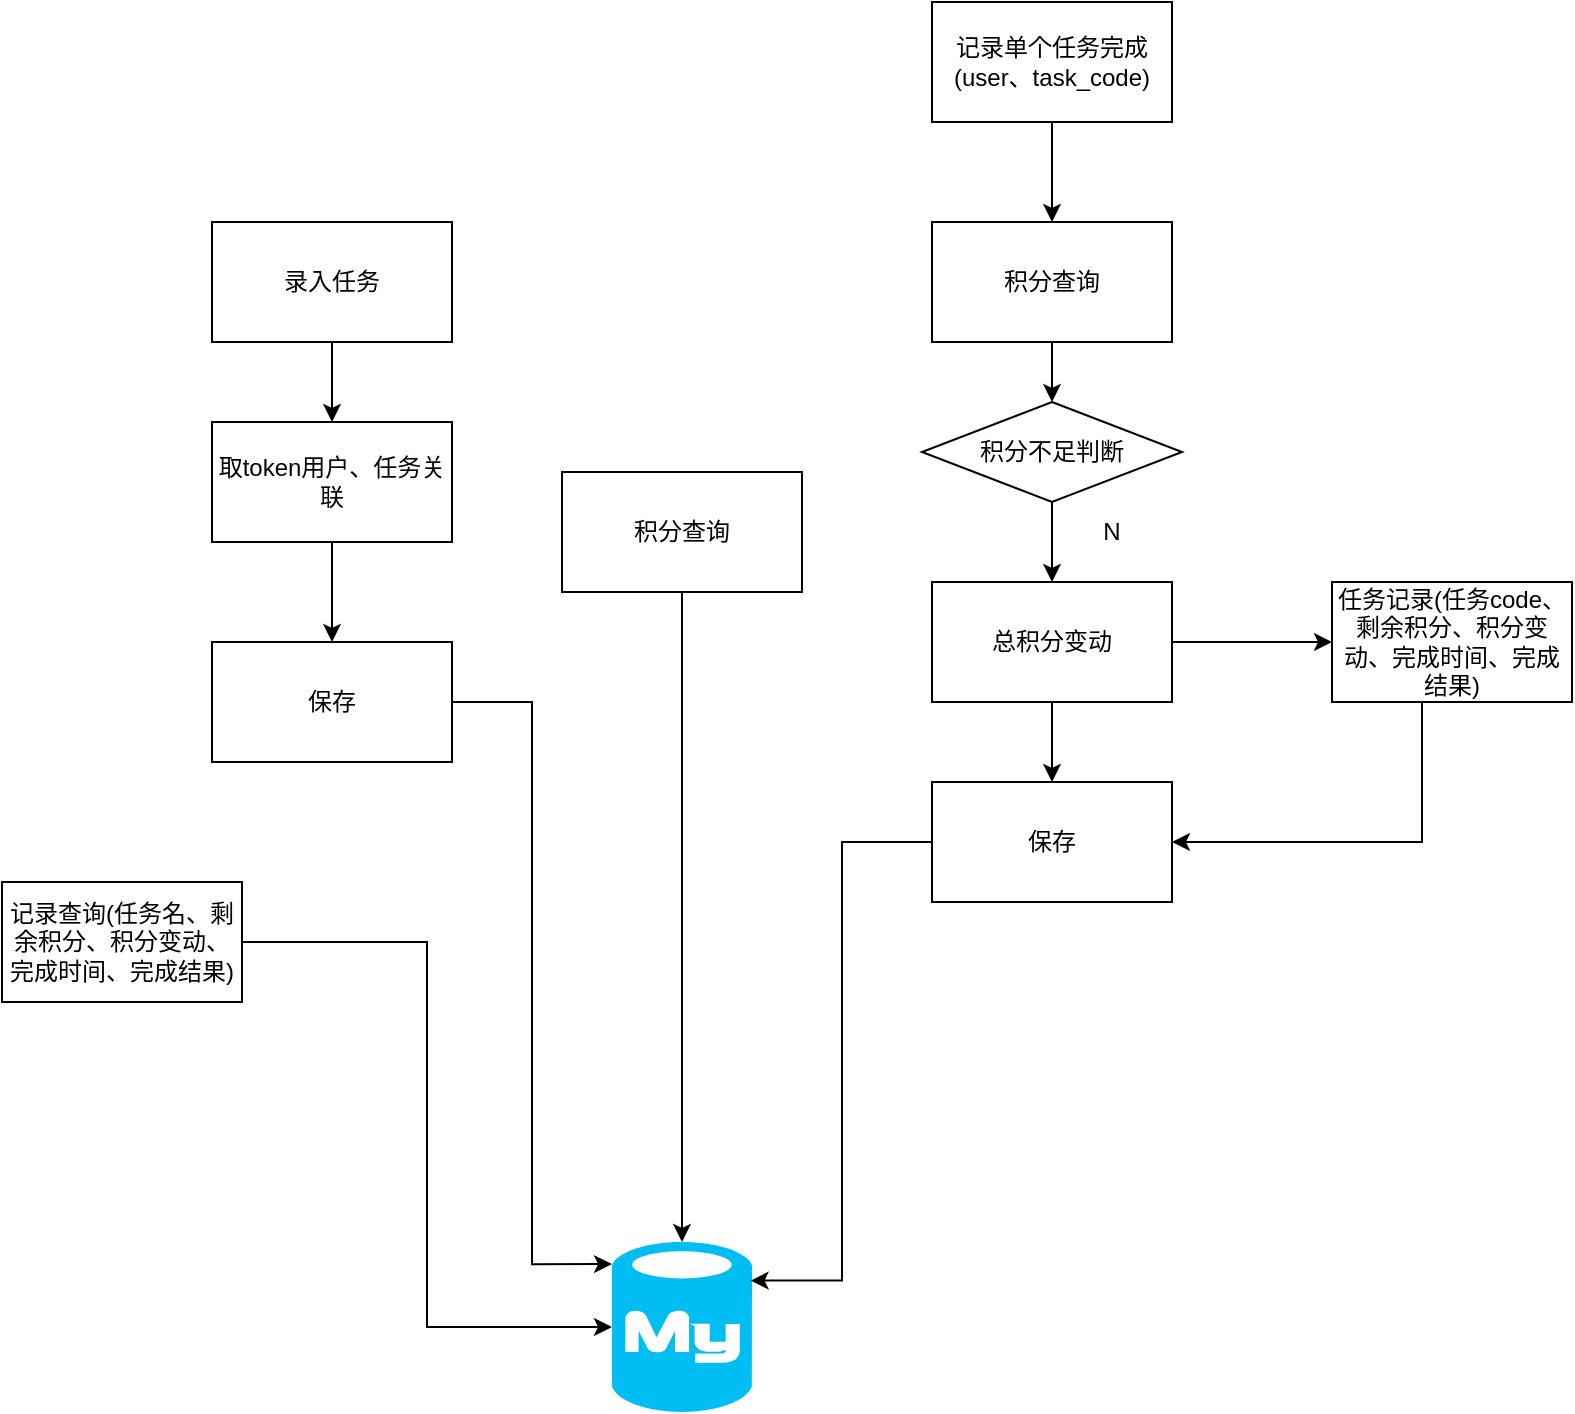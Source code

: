 <mxfile version="20.1.1" type="github">
  <diagram id="5q5c3lRfItl9dn9ke-sF" name="Page-1">
    <mxGraphModel dx="782" dy="436" grid="1" gridSize="10" guides="1" tooltips="1" connect="1" arrows="1" fold="1" page="1" pageScale="1" pageWidth="827" pageHeight="1169" math="0" shadow="0">
      <root>
        <mxCell id="0" />
        <mxCell id="1" parent="0" />
        <mxCell id="MqyLW4L-psCNU-2SYsgu-3" value="" style="edgeStyle=orthogonalEdgeStyle;rounded=0;orthogonalLoop=1;jettySize=auto;html=1;" edge="1" parent="1" source="MqyLW4L-psCNU-2SYsgu-1" target="MqyLW4L-psCNU-2SYsgu-2">
          <mxGeometry relative="1" as="geometry" />
        </mxCell>
        <mxCell id="MqyLW4L-psCNU-2SYsgu-1" value="录入任务" style="rounded=0;whiteSpace=wrap;html=1;" vertex="1" parent="1">
          <mxGeometry x="255" y="250" width="120" height="60" as="geometry" />
        </mxCell>
        <mxCell id="MqyLW4L-psCNU-2SYsgu-6" value="" style="edgeStyle=orthogonalEdgeStyle;rounded=0;orthogonalLoop=1;jettySize=auto;html=1;" edge="1" parent="1" source="MqyLW4L-psCNU-2SYsgu-2" target="MqyLW4L-psCNU-2SYsgu-5">
          <mxGeometry relative="1" as="geometry" />
        </mxCell>
        <mxCell id="MqyLW4L-psCNU-2SYsgu-2" value="取token用户、任务关联" style="rounded=0;whiteSpace=wrap;html=1;" vertex="1" parent="1">
          <mxGeometry x="255" y="350" width="120" height="60" as="geometry" />
        </mxCell>
        <mxCell id="MqyLW4L-psCNU-2SYsgu-4" value="" style="verticalLabelPosition=bottom;html=1;verticalAlign=top;align=center;strokeColor=none;fillColor=#00BEF2;shape=mxgraph.azure.mysql_database;" vertex="1" parent="1">
          <mxGeometry x="455" y="760" width="70" height="85" as="geometry" />
        </mxCell>
        <mxCell id="MqyLW4L-psCNU-2SYsgu-8" style="edgeStyle=orthogonalEdgeStyle;rounded=0;orthogonalLoop=1;jettySize=auto;html=1;entryX=0;entryY=0.13;entryDx=0;entryDy=0;entryPerimeter=0;" edge="1" parent="1" source="MqyLW4L-psCNU-2SYsgu-5" target="MqyLW4L-psCNU-2SYsgu-4">
          <mxGeometry relative="1" as="geometry">
            <mxPoint x="465" y="490" as="targetPoint" />
          </mxGeometry>
        </mxCell>
        <mxCell id="MqyLW4L-psCNU-2SYsgu-5" value="保存" style="rounded=0;whiteSpace=wrap;html=1;" vertex="1" parent="1">
          <mxGeometry x="255" y="460" width="120" height="60" as="geometry" />
        </mxCell>
        <mxCell id="MqyLW4L-psCNU-2SYsgu-26" style="edgeStyle=orthogonalEdgeStyle;rounded=0;orthogonalLoop=1;jettySize=auto;html=1;entryX=0.5;entryY=0;entryDx=0;entryDy=0;exitX=0.5;exitY=1;exitDx=0;exitDy=0;" edge="1" parent="1" source="MqyLW4L-psCNU-2SYsgu-9" target="MqyLW4L-psCNU-2SYsgu-15">
          <mxGeometry relative="1" as="geometry">
            <mxPoint x="675" y="210" as="sourcePoint" />
          </mxGeometry>
        </mxCell>
        <mxCell id="MqyLW4L-psCNU-2SYsgu-9" value="记录单个任务完成&lt;br&gt;(user、task_code)" style="rounded=0;whiteSpace=wrap;html=1;" vertex="1" parent="1">
          <mxGeometry x="615" y="140" width="120" height="60" as="geometry" />
        </mxCell>
        <mxCell id="MqyLW4L-psCNU-2SYsgu-13" value="" style="edgeStyle=orthogonalEdgeStyle;rounded=0;orthogonalLoop=1;jettySize=auto;html=1;" edge="1" parent="1" source="MqyLW4L-psCNU-2SYsgu-10" target="MqyLW4L-psCNU-2SYsgu-12">
          <mxGeometry relative="1" as="geometry" />
        </mxCell>
        <mxCell id="MqyLW4L-psCNU-2SYsgu-31" value="" style="edgeStyle=orthogonalEdgeStyle;rounded=0;orthogonalLoop=1;jettySize=auto;html=1;" edge="1" parent="1" source="MqyLW4L-psCNU-2SYsgu-10" target="MqyLW4L-psCNU-2SYsgu-30">
          <mxGeometry relative="1" as="geometry" />
        </mxCell>
        <mxCell id="MqyLW4L-psCNU-2SYsgu-10" value="总积分变动" style="rounded=0;whiteSpace=wrap;html=1;" vertex="1" parent="1">
          <mxGeometry x="615" y="430" width="120" height="60" as="geometry" />
        </mxCell>
        <mxCell id="MqyLW4L-psCNU-2SYsgu-14" style="edgeStyle=orthogonalEdgeStyle;rounded=0;orthogonalLoop=1;jettySize=auto;html=1;entryX=0.99;entryY=0.227;entryDx=0;entryDy=0;entryPerimeter=0;" edge="1" parent="1" source="MqyLW4L-psCNU-2SYsgu-12" target="MqyLW4L-psCNU-2SYsgu-4">
          <mxGeometry relative="1" as="geometry">
            <mxPoint x="545" y="490" as="targetPoint" />
          </mxGeometry>
        </mxCell>
        <mxCell id="MqyLW4L-psCNU-2SYsgu-12" value="保存" style="rounded=0;whiteSpace=wrap;html=1;" vertex="1" parent="1">
          <mxGeometry x="615" y="530" width="120" height="60" as="geometry" />
        </mxCell>
        <mxCell id="MqyLW4L-psCNU-2SYsgu-25" style="edgeStyle=orthogonalEdgeStyle;rounded=0;orthogonalLoop=1;jettySize=auto;html=1;entryX=0.5;entryY=0;entryDx=0;entryDy=0;" edge="1" parent="1" source="MqyLW4L-psCNU-2SYsgu-15" target="MqyLW4L-psCNU-2SYsgu-16">
          <mxGeometry relative="1" as="geometry" />
        </mxCell>
        <mxCell id="MqyLW4L-psCNU-2SYsgu-15" value="积分查询" style="rounded=0;whiteSpace=wrap;html=1;" vertex="1" parent="1">
          <mxGeometry x="615" y="250" width="120" height="60" as="geometry" />
        </mxCell>
        <mxCell id="MqyLW4L-psCNU-2SYsgu-18" value="" style="edgeStyle=orthogonalEdgeStyle;rounded=0;orthogonalLoop=1;jettySize=auto;html=1;" edge="1" parent="1" source="MqyLW4L-psCNU-2SYsgu-16" target="MqyLW4L-psCNU-2SYsgu-10">
          <mxGeometry relative="1" as="geometry" />
        </mxCell>
        <mxCell id="MqyLW4L-psCNU-2SYsgu-16" value="积分不足判断" style="rhombus;whiteSpace=wrap;html=1;rounded=0;" vertex="1" parent="1">
          <mxGeometry x="610" y="340" width="130" height="50" as="geometry" />
        </mxCell>
        <mxCell id="MqyLW4L-psCNU-2SYsgu-19" value="N" style="text;html=1;strokeColor=none;fillColor=none;align=center;verticalAlign=middle;whiteSpace=wrap;rounded=0;" vertex="1" parent="1">
          <mxGeometry x="685" y="400" width="40" height="10" as="geometry" />
        </mxCell>
        <mxCell id="MqyLW4L-psCNU-2SYsgu-28" style="edgeStyle=orthogonalEdgeStyle;rounded=0;orthogonalLoop=1;jettySize=auto;html=1;entryX=0.5;entryY=0;entryDx=0;entryDy=0;entryPerimeter=0;" edge="1" parent="1" source="MqyLW4L-psCNU-2SYsgu-27" target="MqyLW4L-psCNU-2SYsgu-4">
          <mxGeometry relative="1" as="geometry" />
        </mxCell>
        <mxCell id="MqyLW4L-psCNU-2SYsgu-27" value="积分查询" style="rounded=0;whiteSpace=wrap;html=1;" vertex="1" parent="1">
          <mxGeometry x="430" y="375" width="120" height="60" as="geometry" />
        </mxCell>
        <mxCell id="MqyLW4L-psCNU-2SYsgu-33" style="edgeStyle=orthogonalEdgeStyle;rounded=0;orthogonalLoop=1;jettySize=auto;html=1;entryX=0;entryY=0.5;entryDx=0;entryDy=0;entryPerimeter=0;" edge="1" parent="1" source="MqyLW4L-psCNU-2SYsgu-29" target="MqyLW4L-psCNU-2SYsgu-4">
          <mxGeometry relative="1" as="geometry" />
        </mxCell>
        <mxCell id="MqyLW4L-psCNU-2SYsgu-29" value="记录查询(任务名、剩余积分、积分变动、完成时间、完成结果)" style="rounded=0;whiteSpace=wrap;html=1;" vertex="1" parent="1">
          <mxGeometry x="150" y="580" width="120" height="60" as="geometry" />
        </mxCell>
        <mxCell id="MqyLW4L-psCNU-2SYsgu-32" style="edgeStyle=orthogonalEdgeStyle;rounded=0;orthogonalLoop=1;jettySize=auto;html=1;entryX=1;entryY=0.5;entryDx=0;entryDy=0;" edge="1" parent="1" source="MqyLW4L-psCNU-2SYsgu-30" target="MqyLW4L-psCNU-2SYsgu-12">
          <mxGeometry relative="1" as="geometry">
            <Array as="points">
              <mxPoint x="860" y="560" />
            </Array>
          </mxGeometry>
        </mxCell>
        <mxCell id="MqyLW4L-psCNU-2SYsgu-30" value="任务记录(任务code、剩余积分、积分变动、完成时间、完成结果)" style="rounded=0;whiteSpace=wrap;html=1;" vertex="1" parent="1">
          <mxGeometry x="815" y="430" width="120" height="60" as="geometry" />
        </mxCell>
      </root>
    </mxGraphModel>
  </diagram>
</mxfile>
